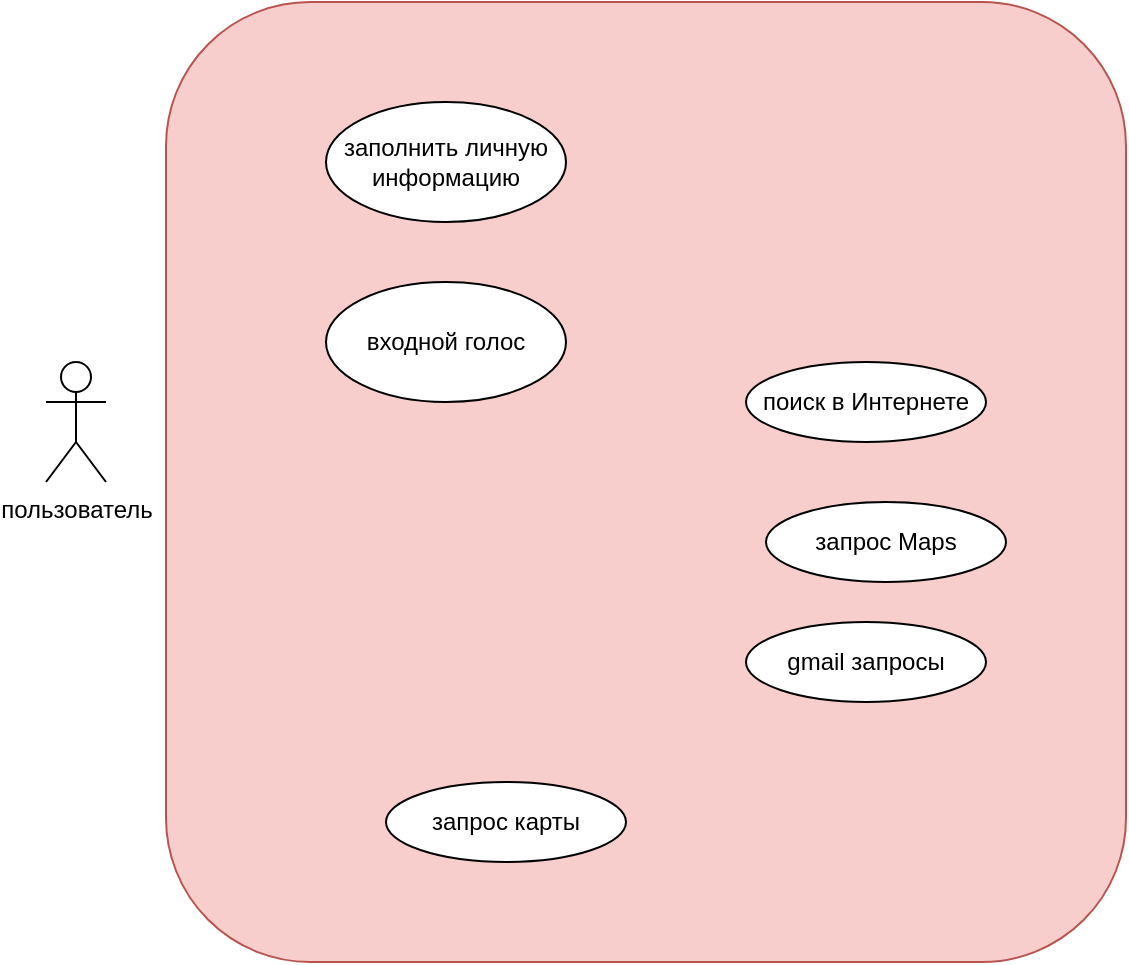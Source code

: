 <mxfile version="20.0.1" type="github" pages="2">
  <diagram id="t4Yy1t2ysF7YNW1QGC7L" name="Page-1">
    <mxGraphModel dx="1021" dy="529" grid="1" gridSize="10" guides="1" tooltips="1" connect="1" arrows="1" fold="1" page="1" pageScale="1" pageWidth="827" pageHeight="1169" math="0" shadow="0">
      <root>
        <mxCell id="0" />
        <mxCell id="1" parent="0" />
        <mxCell id="cNYpsyUyB5mviw2UrRPf-1" value="пользователь" style="shape=umlActor;verticalLabelPosition=bottom;verticalAlign=top;html=1;outlineConnect=0;" vertex="1" parent="1">
          <mxGeometry x="180" y="220" width="30" height="60" as="geometry" />
        </mxCell>
        <mxCell id="cNYpsyUyB5mviw2UrRPf-2" value="" style="rounded=1;whiteSpace=wrap;html=1;fillColor=#f8cecc;strokeColor=#b85450;" vertex="1" parent="1">
          <mxGeometry x="240" y="40" width="480" height="480" as="geometry" />
        </mxCell>
        <mxCell id="cNYpsyUyB5mviw2UrRPf-3" value="входной голос" style="ellipse;whiteSpace=wrap;html=1;" vertex="1" parent="1">
          <mxGeometry x="320" y="180" width="120" height="60" as="geometry" />
        </mxCell>
        <mxCell id="cNYpsyUyB5mviw2UrRPf-4" value="заполнить личную информацию" style="ellipse;whiteSpace=wrap;html=1;" vertex="1" parent="1">
          <mxGeometry x="320" y="90" width="120" height="60" as="geometry" />
        </mxCell>
        <mxCell id="cNYpsyUyB5mviw2UrRPf-5" value="запрос карты" style="ellipse;whiteSpace=wrap;html=1;" vertex="1" parent="1">
          <mxGeometry x="350" y="430" width="120" height="40" as="geometry" />
        </mxCell>
        <mxCell id="cNYpsyUyB5mviw2UrRPf-6" value="gmail запросы" style="ellipse;whiteSpace=wrap;html=1;" vertex="1" parent="1">
          <mxGeometry x="530" y="350" width="120" height="40" as="geometry" />
        </mxCell>
        <mxCell id="cNYpsyUyB5mviw2UrRPf-7" value="поиск в Интернете" style="ellipse;whiteSpace=wrap;html=1;" vertex="1" parent="1">
          <mxGeometry x="530" y="220" width="120" height="40" as="geometry" />
        </mxCell>
        <mxCell id="cNYpsyUyB5mviw2UrRPf-8" value="запрос Maps" style="ellipse;whiteSpace=wrap;html=1;" vertex="1" parent="1">
          <mxGeometry x="540" y="290" width="120" height="40" as="geometry" />
        </mxCell>
      </root>
    </mxGraphModel>
  </diagram>
  <diagram id="PkiUiXtiVRUq7PKceLTG" name="DFD">
    <mxGraphModel dx="868" dy="450" grid="1" gridSize="10" guides="1" tooltips="1" connect="1" arrows="1" fold="1" page="1" pageScale="1" pageWidth="827" pageHeight="1169" math="0" shadow="0">
      <root>
        <mxCell id="0" />
        <mxCell id="1" parent="0" />
        <mxCell id="V1O3yNVJD_902rKW28Ll-11" style="edgeStyle=orthogonalEdgeStyle;rounded=0;orthogonalLoop=1;jettySize=auto;html=1;exitX=1;exitY=0.25;exitDx=0;exitDy=0;entryX=0.008;entryY=0.353;entryDx=0;entryDy=0;entryPerimeter=0;" edge="1" parent="1" source="V1O3yNVJD_902rKW28Ll-1" target="V1O3yNVJD_902rKW28Ll-3">
          <mxGeometry relative="1" as="geometry" />
        </mxCell>
        <mxCell id="V1O3yNVJD_902rKW28Ll-15" value="голосовая команда" style="edgeLabel;html=1;align=center;verticalAlign=middle;resizable=0;points=[];" vertex="1" connectable="0" parent="V1O3yNVJD_902rKW28Ll-11">
          <mxGeometry x="0.267" y="-3" relative="1" as="geometry">
            <mxPoint x="-21" y="-13" as="offset" />
          </mxGeometry>
        </mxCell>
        <mxCell id="V1O3yNVJD_902rKW28Ll-1" value="пользователь" style="rounded=0;whiteSpace=wrap;html=1;" vertex="1" parent="1">
          <mxGeometry x="80" y="200" width="120" height="80" as="geometry" />
        </mxCell>
        <mxCell id="V1O3yNVJD_902rKW28Ll-13" style="edgeStyle=orthogonalEdgeStyle;rounded=0;orthogonalLoop=1;jettySize=auto;html=1;exitX=0;exitY=0.75;exitDx=0;exitDy=0;entryX=1;entryY=0.588;entryDx=0;entryDy=0;entryPerimeter=0;" edge="1" parent="1" source="V1O3yNVJD_902rKW28Ll-2" target="V1O3yNVJD_902rKW28Ll-3">
          <mxGeometry relative="1" as="geometry" />
        </mxCell>
        <mxCell id="V1O3yNVJD_902rKW28Ll-2" value="Android / IOS распознавание речи" style="rounded=0;whiteSpace=wrap;html=1;" vertex="1" parent="1">
          <mxGeometry x="660" y="200" width="120" height="80" as="geometry" />
        </mxCell>
        <mxCell id="V1O3yNVJD_902rKW28Ll-12" style="edgeStyle=orthogonalEdgeStyle;rounded=0;orthogonalLoop=1;jettySize=auto;html=1;exitX=1;exitY=0.25;exitDx=0;exitDy=0;entryX=0;entryY=0.25;entryDx=0;entryDy=0;" edge="1" parent="1" source="V1O3yNVJD_902rKW28Ll-3" target="V1O3yNVJD_902rKW28Ll-2">
          <mxGeometry relative="1" as="geometry">
            <Array as="points">
              <mxPoint x="480" y="220" />
            </Array>
          </mxGeometry>
        </mxCell>
        <mxCell id="V1O3yNVJD_902rKW28Ll-14" style="edgeStyle=orthogonalEdgeStyle;rounded=0;orthogonalLoop=1;jettySize=auto;html=1;exitX=0;exitY=0.5;exitDx=0;exitDy=0;entryX=1;entryY=0.75;entryDx=0;entryDy=0;" edge="1" parent="1" source="V1O3yNVJD_902rKW28Ll-3" target="V1O3yNVJD_902rKW28Ll-1">
          <mxGeometry relative="1" as="geometry">
            <Array as="points">
              <mxPoint x="360" y="260" />
            </Array>
          </mxGeometry>
        </mxCell>
        <mxCell id="V1O3yNVJD_902rKW28Ll-3" value="hhhhh" style="rounded=1;whiteSpace=wrap;html=1;" vertex="1" parent="1">
          <mxGeometry x="360" y="160" width="120" height="170" as="geometry" />
        </mxCell>
        <mxCell id="V1O3yNVJD_902rKW28Ll-16" value="ответ" style="text;html=1;strokeColor=none;fillColor=none;align=center;verticalAlign=middle;whiteSpace=wrap;rounded=0;" vertex="1" parent="1">
          <mxGeometry x="240" y="260" width="60" height="30" as="geometry" />
        </mxCell>
        <mxCell id="V1O3yNVJD_902rKW28Ll-17" value="Определить слова и фразы" style="text;html=1;strokeColor=none;fillColor=none;align=center;verticalAlign=middle;whiteSpace=wrap;rounded=0;" vertex="1" parent="1">
          <mxGeometry x="440" y="190" width="260" height="30" as="geometry" />
        </mxCell>
        <mxCell id="V1O3yNVJD_902rKW28Ll-19" value="Машиночитаемые данные" style="text;html=1;strokeColor=none;fillColor=none;align=center;verticalAlign=middle;whiteSpace=wrap;rounded=0;" vertex="1" parent="1">
          <mxGeometry x="530" y="270" width="80" height="30" as="geometry" />
        </mxCell>
        <mxCell id="V1O3yNVJD_902rKW28Ll-21" value="ALEX&amp;nbsp;" style="rounded=1;whiteSpace=wrap;html=1;" vertex="1" parent="1">
          <mxGeometry x="360" y="160" width="130" height="50" as="geometry" />
        </mxCell>
        <mxCell id="V1O3yNVJD_902rKW28Ll-20" value="распознавание голоса&lt;br&gt;исполнить команды&lt;br&gt;Mapping команды&lt;br&gt;" style="rounded=0;whiteSpace=wrap;html=1;" vertex="1" parent="1">
          <mxGeometry x="360" y="200" width="130" height="130" as="geometry" />
        </mxCell>
      </root>
    </mxGraphModel>
  </diagram>
</mxfile>
